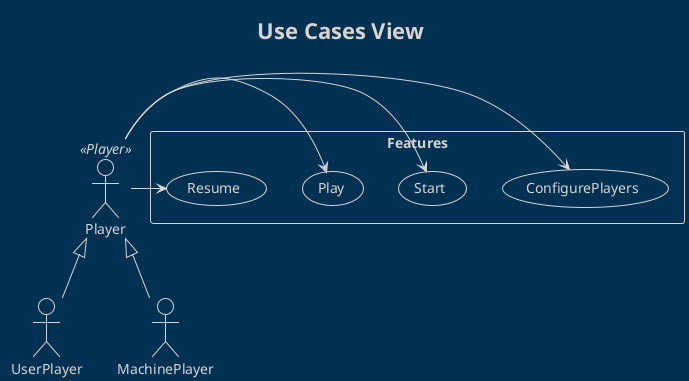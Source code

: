 @startuml Use Cases 
    !theme blueprint
    title Use Cases View    

    actor Player as P <<Player>>
    actor UserPlayer
    actor MachinePlayer
    rectangle Features{
        usecase ConfigurePlayers
        usecase Start
        usecase Play
        usecase Resume
    }

    P <|-down- UserPlayer
    P <|-down- MachinePlayer

    P -right-> ConfigurePlayers
    P -right-> Start
    P -right-> Play
    P -right-> Resume
@enduml

@startuml Use Cases Context
    !theme blueprint
    title Use Cases Context

    state IN_CONFIGURATION
    state INITIAL
    state IN_GAME
    state OUT_GAME
    state EXIT
    state if1 <<choice>>
    state if2 <<choice>>

    [*] --> IN_CONFIGURATION
    IN_CONFIGURATION --> INITIAL : Configure Player
    INITIAL --> IN_GAME : Start
    IN_GAME --> if1 : Play
        if1 --> IN_GAME
    if1 --> OUT_GAME : [Is Finished]
    OUT_GAME --> if2 : Resume
        if2 --> IN_CONFIGURATION : [Is Continue]
    if2 --> EXIT 
    EXIT --> [*]
@enduml

@startuml Configure Players Specification
    !theme blueprint

    title Configure Players Specification

    state CONFIGURE_PLAYER
    state INITIAL
    state A as " "
    state B as " "
    state C as " "
    state D as " "
    state E as " "
    state if1 <<choice>>
    state if2 <<choice>>

    [*] --> CONFIGURE_PLAYER
    CONFIGURE_PLAYER --> A : Player requests Configure Players
    A --> B : System requests to select one option of three game options
    B --> C : Player introduces the option
    C --> if1 
        if1 -right-> E : Error! 
            note on link
                Option select is not valid
            endnote
        E -up-> if2 : System show the errors
        if2 -left-> B
    if1 --> D
    D --> INITIAL : System allow start the game
    INITIAL --> [*]
@enduml

@startuml Start Specification
    !theme blueprint

    title Specification Start

    state INITIAL
    state IN_GAME
    state A as " "
    state B as " "
    state C as " "

    [*] --> INITIAL
    INITIAL --> A : Player requests to start a new game
    A --> B : System allows start new game
    B --> C : System show the title and grid
    C --> IN_GAME : System allows play
    IN_GAME --> [*]
@enduml

@startuml Play Specifications
    !theme blueprint

    title Play Specifications
    
    state IN_GAME
    state OUT_GAME
    state A as " "
    state B as " "
    state C as " "
    state D as " "
    state E as " "
    state F as " "
    state G as " "
    state H as " "
    state I as " "
    state K as " "
    state L as " "
    state M as " "
    state N as " "
    state O as " "
    state P as " "
    state if1 <<choice>>
    state if2 <<choice>>
    state if3 <<choice>>
    state if4 <<choice>>
    state if5 <<choice>>

    [*] --> IN_GAME
    IN_GAME --> A : Player requests to play
    A --> if1
        if1 --> B  : [Token of current player on grid < 3]
        B --> C : System requests to introduce target coordinate to put
        C --> D : Player introduces target coordinate
        D --> if2
            if2 --> E 
            E --> if3 : System show update grid
                if3 --> F
                F --> G : System change turn
                G --> [*] : The system allows it to continue playing
            if3 --> H : [Is Winner]
            H --> OUT_GAME : System show winner message
        if2 --> I : [Error!!!]
            note on link
                Coordinate out of range
                Square is occupied
            endnote
        I --> G : System show message error
    if1 --> K
    K --> L : System requests to introduce origin coordinate to move
    L --> M : Player introduces origin coordinate
    M --> if4
        if4 --> N 
        N --> O : System requests to introduces target coordinate to move
        O --> P : Player introduces target coordinate to move
        P --> if5
            if5 --> E
        if5 --> I : [Error!!!]
            note on link
                Coordinate is out of range
                The origin and origin coordinate cannot be the same
            endnote
    if4 --> I : [Error!!!]        
        note on link
            The Coordinate is out of range
            The token in this coordinate it's not your!
        endnote      
    OUT_GAME --> [*] : System allow to Resume
@enduml

@startuml Resume Specification
    !theme blueprint

    title Resume Specification
    
    state OUT_GAME
    state CONFIGURE_PLAYER
    state EXIT
    state A as " "
    state if1 <<choice>>

    [*] --> OUT_GAME
    OUT_GAME --> A : Player requests to resume
    A --> if1 : System asks if player wants to continue
    if1 --> CONFIGURE_PLAYER : Player respond yes
        CONFIGURE_PLAYER --> [*]
    if1 --> EXIT : Player answers no
        EXIT --> [*]
@enduml

